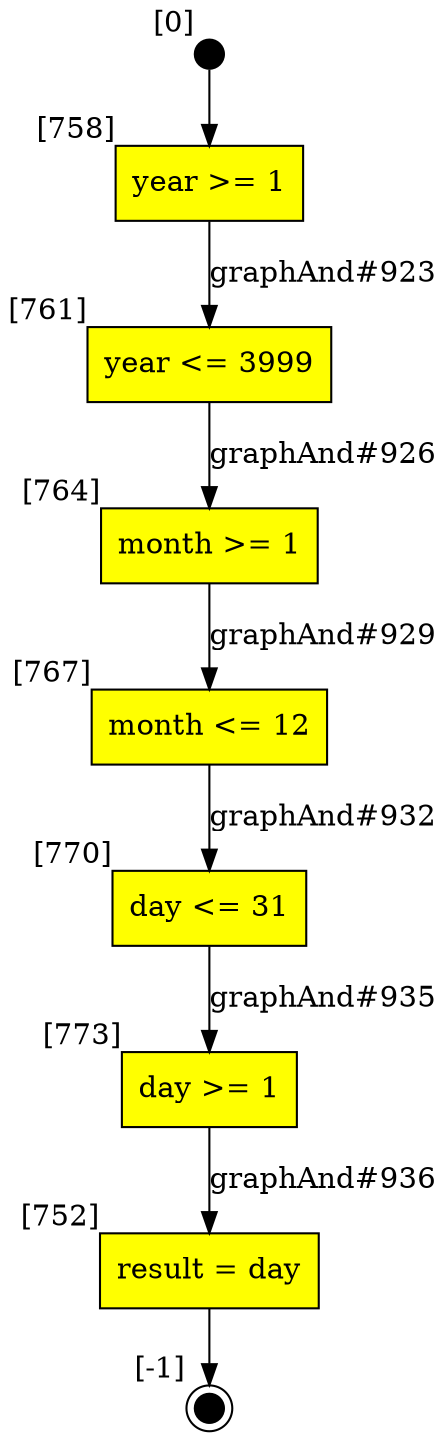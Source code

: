 digraph CLG {
  752 [shape="box", label="result = day", style=filled, fillcolor=yellow, xlabel="[752]"];
  753 [style=filled, fillcolor=black, shape="doublecircle", label="", fixedsize=true, width=.2, height=.2, xlabel="[-1]"];
  770 [shape="box", label="day <= 31", style=filled, fillcolor=yellow, xlabel="[770]"];
  757 [style=filled, fillcolor=black, shape="circle", label="", fixedsize=true, width=.2, height=.2, xlabel="[0]"];
  773 [shape="box", label="day >= 1", style=filled, fillcolor=yellow, xlabel="[773]"];
  758 [shape="box", label="year >= 1", style=filled, fillcolor=yellow, xlabel="[758]"];
  761 [shape="box", label="year <= 3999", style=filled, fillcolor=yellow, xlabel="[761]"];
  764 [shape="box", label="month >= 1", style=filled, fillcolor=yellow, xlabel="[764]"];
  767 [shape="box", label="month <= 12", style=filled, fillcolor=yellow, xlabel="[767]"];
  764 -> 767[label="graphAnd#929"];
  767 -> 770[label="graphAnd#932"];
  752 -> 753;
  757 -> 758;
  770 -> 773[label="graphAnd#935"];
  773 -> 752[label="graphAnd#936"];
  758 -> 761[label="graphAnd#923"];
  761 -> 764[label="graphAnd#926"];
}

